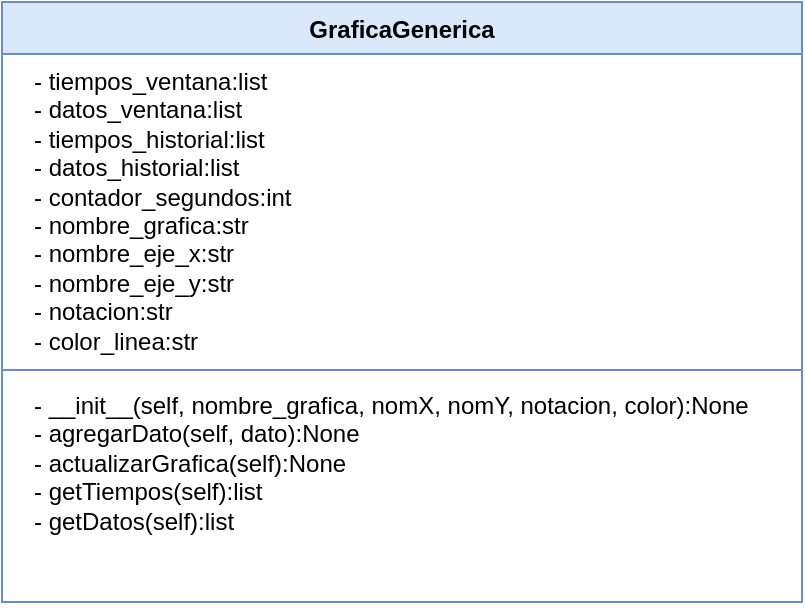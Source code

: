 <mxfile>
    <diagram id="bBu51jvi2sBwt8tamnlW" name="Page-1">
        <mxGraphModel dx="543" dy="569" grid="1" gridSize="10" guides="1" tooltips="1" connect="1" arrows="1" fold="1" page="1" pageScale="1" pageWidth="850" pageHeight="1100" math="0" shadow="0">
            <root>
                <mxCell id="0"/>
                <mxCell id="1" parent="0"/>
                <mxCell id="2" value="GraficaGenerica" style="swimlane;fontStyle=1;align=center;verticalAlign=top;childLayout=stackLayout;horizontal=1;startSize=26;horizontalStack=0;resizeParent=1;resizeParentMax=0;resizeLast=0;collapsible=1;marginBottom=0;whiteSpace=wrap;html=1;fillColor=#dae8fc;strokeColor=#6c8ebf;" parent="1" vertex="1">
                    <mxGeometry x="20" y="310" width="400" height="300" as="geometry"/>
                </mxCell>
                <mxCell id="3" value="&lt;div&gt;&lt;div&gt;&amp;nbsp; &amp;nbsp;- tiempos_ventana:list&lt;/div&gt;&lt;div&gt;&amp;nbsp; &amp;nbsp;- datos_ventana:list&lt;/div&gt;&lt;div&gt;&amp;nbsp; &amp;nbsp;- tiempos_historial:list&lt;/div&gt;&lt;div&gt;&amp;nbsp; &amp;nbsp;- datos_historial:list&lt;/div&gt;&lt;div&gt;&amp;nbsp; &amp;nbsp;- contador_segundos:int&lt;/div&gt;&lt;div&gt;&amp;nbsp; &amp;nbsp;- nombre_grafica:str&lt;/div&gt;&lt;div&gt;&amp;nbsp; &amp;nbsp;- nombre_eje_x:str&lt;/div&gt;&lt;div&gt;&amp;nbsp; &amp;nbsp;- nombre_eje_y:str&lt;/div&gt;&lt;div&gt;&amp;nbsp; &amp;nbsp;- notacion:str&lt;/div&gt;&lt;div&gt;&amp;nbsp; &amp;nbsp;- color_linea:str&lt;/div&gt;&lt;/div&gt;" style="text;strokeColor=none;fillColor=none;align=left;verticalAlign=top;spacingLeft=4;spacingRight=4;overflow=hidden;rotatable=0;points=[[0,0.5],[1,0.5]];portConstraint=eastwest;whiteSpace=wrap;html=1;" parent="2" vertex="1">
                    <mxGeometry y="26" width="400" height="154" as="geometry"/>
                </mxCell>
                <mxCell id="4" value="" style="line;strokeWidth=1;fillColor=none;align=left;verticalAlign=middle;spacingTop=-1;spacingLeft=3;spacingRight=3;rotatable=0;labelPosition=right;points=[];portConstraint=eastwest;strokeColor=inherit;" parent="2" vertex="1">
                    <mxGeometry y="180" width="400" height="8" as="geometry"/>
                </mxCell>
                <mxCell id="5" value="&lt;div&gt;&lt;font color=&quot;#000000&quot;&gt;&amp;nbsp; &amp;nbsp;- __init__(self, nombre_grafica, nomX, nomY, notacion, color):None&lt;/font&gt;&lt;/div&gt;&lt;div&gt;&lt;font color=&quot;#000000&quot;&gt;&amp;nbsp; &amp;nbsp;- agregarDato(self, dato):None&lt;/font&gt;&lt;/div&gt;&lt;div&gt;&lt;font color=&quot;#000000&quot;&gt;&amp;nbsp; &amp;nbsp;- actualizarGrafica(self):None&lt;/font&gt;&lt;/div&gt;&lt;div&gt;&lt;font color=&quot;#000000&quot;&gt;&amp;nbsp; &amp;nbsp;- getTiempos(self):list&lt;/font&gt;&lt;/div&gt;&lt;div&gt;&lt;font color=&quot;#000000&quot;&gt;&amp;nbsp; &amp;nbsp;- getDatos(self):list&lt;/font&gt;&lt;/div&gt;" style="text;strokeColor=none;fillColor=none;align=left;verticalAlign=top;spacingLeft=4;spacingRight=4;overflow=hidden;rotatable=0;points=[[0,0.5],[1,0.5]];portConstraint=eastwest;whiteSpace=wrap;html=1;" parent="2" vertex="1">
                    <mxGeometry y="188" width="400" height="112" as="geometry"/>
                </mxCell>
            </root>
        </mxGraphModel>
    </diagram>
</mxfile>